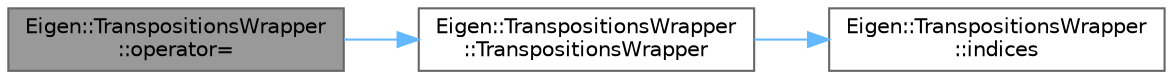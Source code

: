 digraph "Eigen::TranspositionsWrapper::operator="
{
 // LATEX_PDF_SIZE
  bgcolor="transparent";
  edge [fontname=Helvetica,fontsize=10,labelfontname=Helvetica,labelfontsize=10];
  node [fontname=Helvetica,fontsize=10,shape=box,height=0.2,width=0.4];
  rankdir="LR";
  Node1 [id="Node000001",label="Eigen::TranspositionsWrapper\l::operator=",height=0.2,width=0.4,color="gray40", fillcolor="grey60", style="filled", fontcolor="black",tooltip=" "];
  Node1 -> Node2 [id="edge3_Node000001_Node000002",color="steelblue1",style="solid",tooltip=" "];
  Node2 [id="Node000002",label="Eigen::TranspositionsWrapper\l::TranspositionsWrapper",height=0.2,width=0.4,color="grey40", fillcolor="white", style="filled",URL="$class_eigen_1_1_transpositions_wrapper.html#a61f69c978853a6a3979180cb1f83032c",tooltip=" "];
  Node2 -> Node3 [id="edge4_Node000002_Node000003",color="steelblue1",style="solid",tooltip=" "];
  Node3 [id="Node000003",label="Eigen::TranspositionsWrapper\l::indices",height=0.2,width=0.4,color="grey40", fillcolor="white", style="filled",URL="$class_eigen_1_1_transpositions_wrapper.html#aed0aa8ee16e57a51bb170bc190507b22",tooltip=" "];
}
